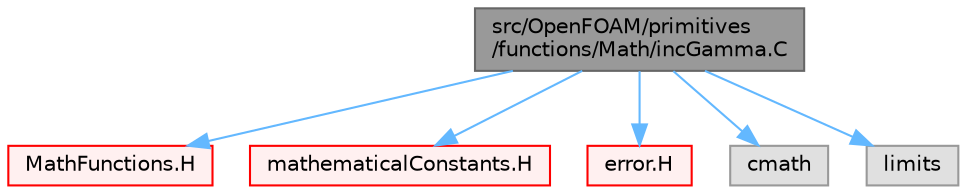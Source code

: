 digraph "src/OpenFOAM/primitives/functions/Math/incGamma.C"
{
 // LATEX_PDF_SIZE
  bgcolor="transparent";
  edge [fontname=Helvetica,fontsize=10,labelfontname=Helvetica,labelfontsize=10];
  node [fontname=Helvetica,fontsize=10,shape=box,height=0.2,width=0.4];
  Node1 [id="Node000001",label="src/OpenFOAM/primitives\l/functions/Math/incGamma.C",height=0.2,width=0.4,color="gray40", fillcolor="grey60", style="filled", fontcolor="black",tooltip="Implementation of the incomplete gamma functions."];
  Node1 -> Node2 [id="edge1_Node000001_Node000002",color="steelblue1",style="solid",tooltip=" "];
  Node2 [id="Node000002",label="MathFunctions.H",height=0.2,width=0.4,color="red", fillcolor="#FFF0F0", style="filled",URL="$MathFunctions_8H.html",tooltip=" "];
  Node1 -> Node34 [id="edge2_Node000001_Node000034",color="steelblue1",style="solid",tooltip=" "];
  Node34 [id="Node000034",label="mathematicalConstants.H",height=0.2,width=0.4,color="red", fillcolor="#FFF0F0", style="filled",URL="$mathematicalConstants_8H.html",tooltip=" "];
  Node1 -> Node35 [id="edge3_Node000001_Node000035",color="steelblue1",style="solid",tooltip=" "];
  Node35 [id="Node000035",label="error.H",height=0.2,width=0.4,color="red", fillcolor="#FFF0F0", style="filled",URL="$error_8H.html",tooltip=" "];
  Node1 -> Node31 [id="edge4_Node000001_Node000031",color="steelblue1",style="solid",tooltip=" "];
  Node31 [id="Node000031",label="cmath",height=0.2,width=0.4,color="grey60", fillcolor="#E0E0E0", style="filled",tooltip=" "];
  Node1 -> Node71 [id="edge5_Node000001_Node000071",color="steelblue1",style="solid",tooltip=" "];
  Node71 [id="Node000071",label="limits",height=0.2,width=0.4,color="grey60", fillcolor="#E0E0E0", style="filled",tooltip=" "];
}

